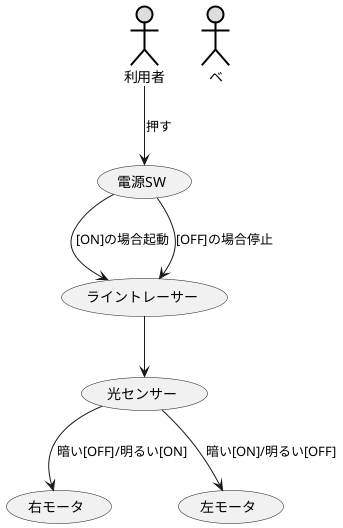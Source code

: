 @startuml
' left to right direction
actor 利用者#DDDDDD;line:black;line.bold;
actor ベ#DDDDDD;line:black;line.bold;

    usecase 電源SW
    usecase ライントレーサー
    usecase 右モータ
    usecase 左モータ
    usecase 光センサー

    利用者 -->電源SW:押す
    電源SW-->ライントレーサー:[ON]の場合起動
    電源SW-->ライントレーサー:[OFF]の場合停止
    ライントレーサー --> 光センサー
    光センサー-->右モータ:暗い[OFF]/明るい[ON]
    光センサー-->左モータ:暗い[ON]/明るい[OFF]



